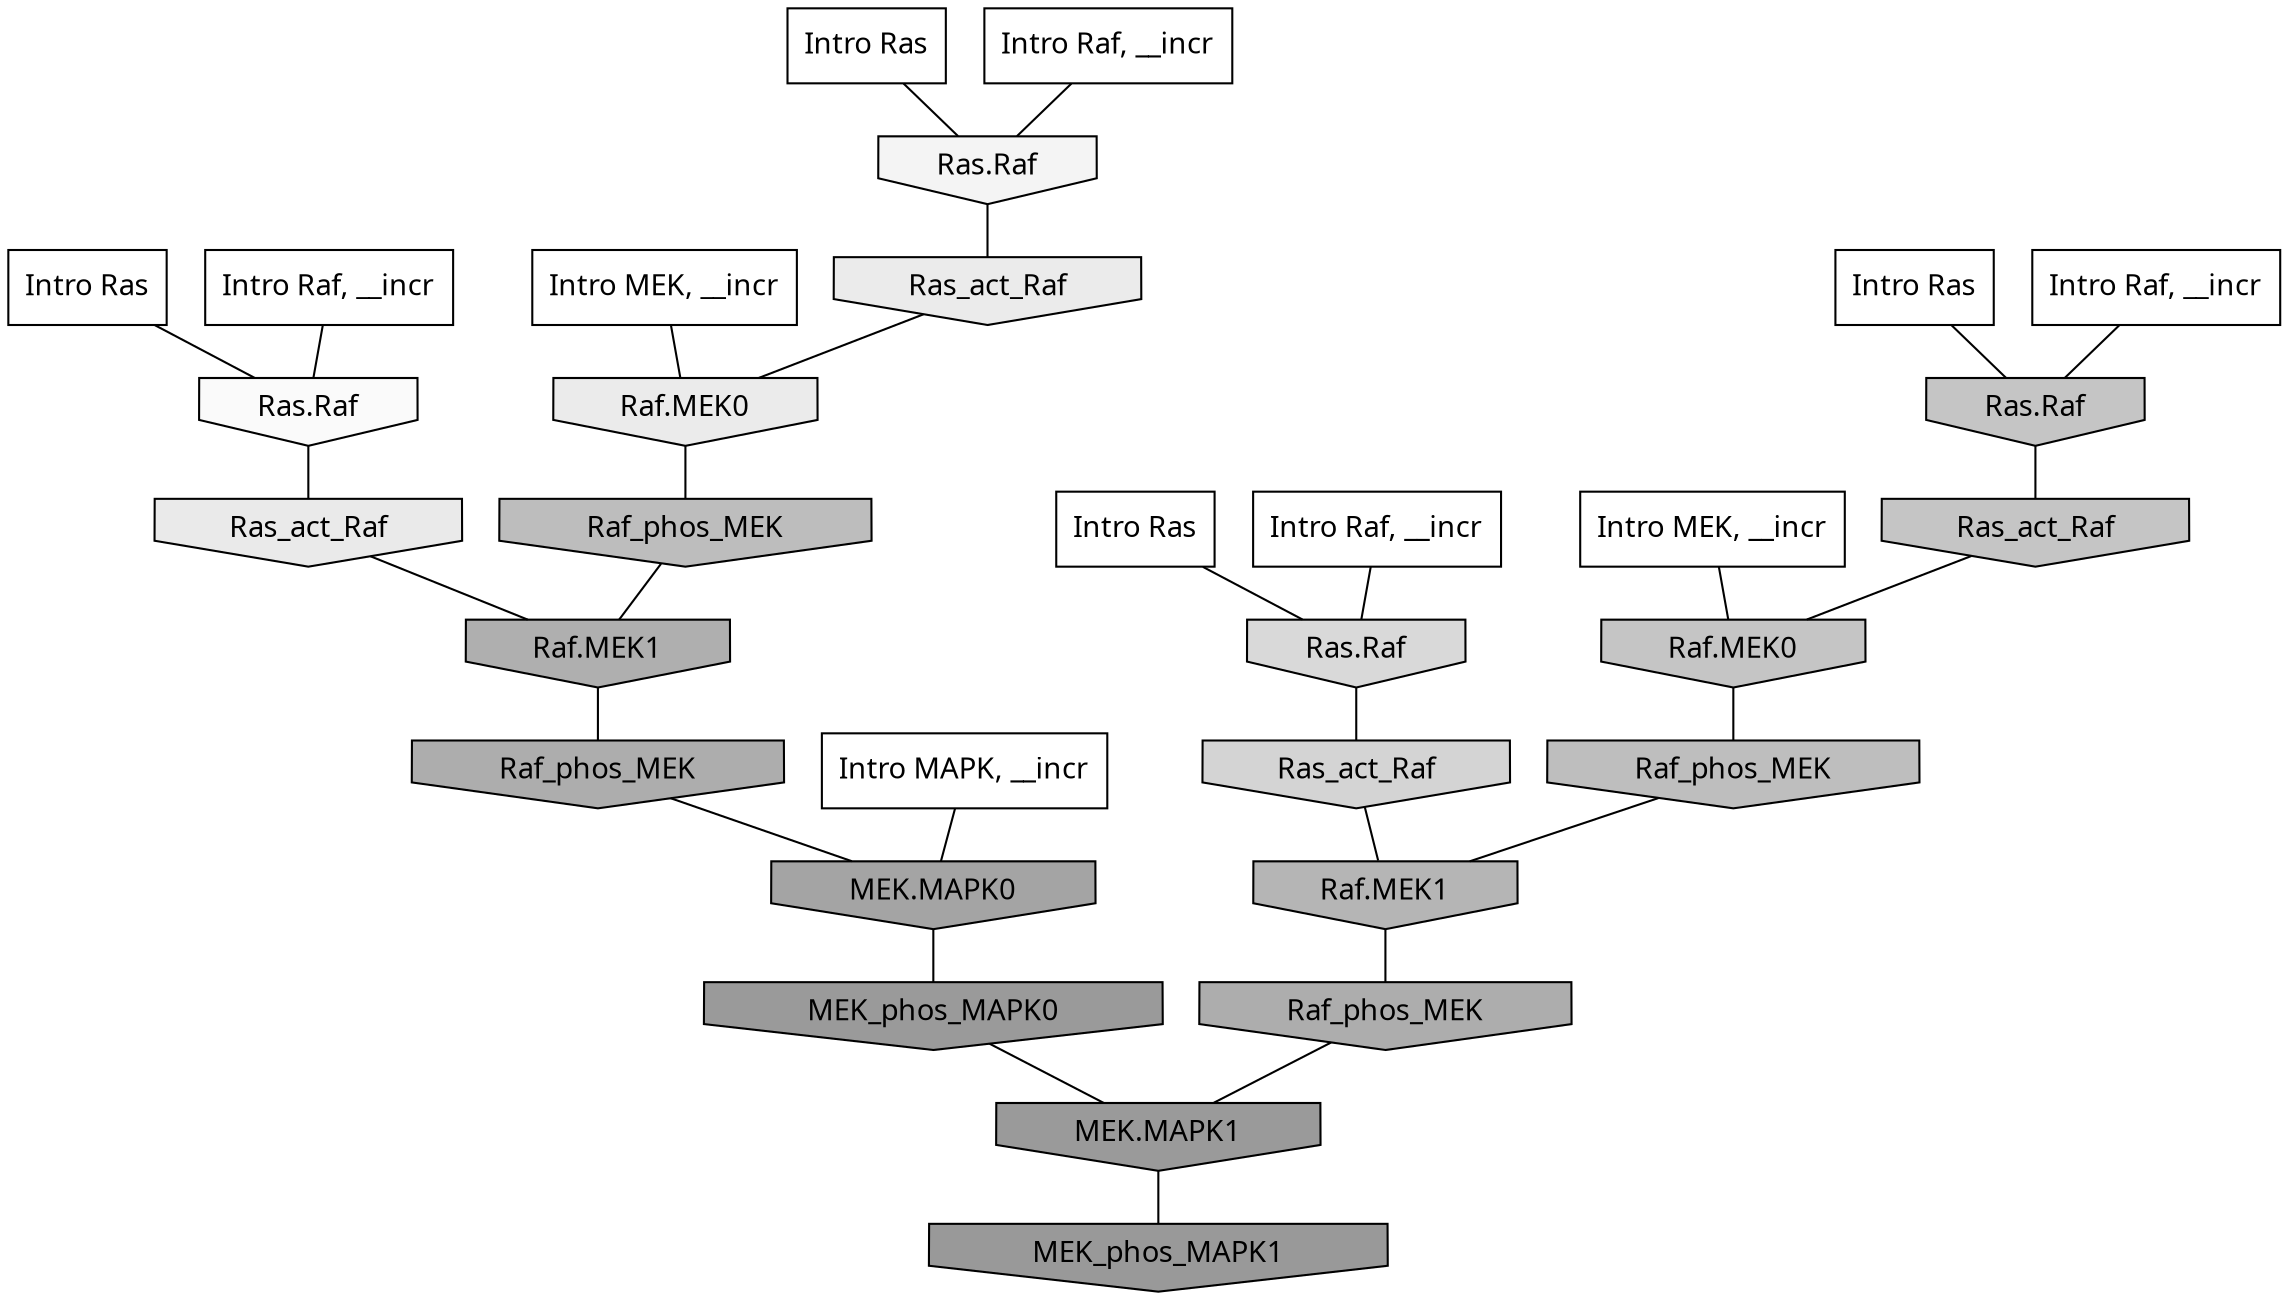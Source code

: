 digraph G{
  rankdir="TB";
  ranksep=0.30;
  node [fontname="CMU Serif"];
  edge [fontname="CMU Serif"];
  
  29 [label="Intro Ras", shape=rectangle, style=filled, fillcolor="0.000 0.000 1.000"]
  
  32 [label="Intro Ras", shape=rectangle, style=filled, fillcolor="0.000 0.000 1.000"]
  
  69 [label="Intro Ras", shape=rectangle, style=filled, fillcolor="0.000 0.000 1.000"]
  
  92 [label="Intro Ras", shape=rectangle, style=filled, fillcolor="0.000 0.000 1.000"]
  
  494 [label="Intro Raf, __incr", shape=rectangle, style=filled, fillcolor="0.000 0.000 1.000"]
  
  549 [label="Intro Raf, __incr", shape=rectangle, style=filled, fillcolor="0.000 0.000 1.000"]
  
  667 [label="Intro Raf, __incr", shape=rectangle, style=filled, fillcolor="0.000 0.000 1.000"]
  
  1092 [label="Intro Raf, __incr", shape=rectangle, style=filled, fillcolor="0.000 0.000 1.000"]
  
  1434 [label="Intro MEK, __incr", shape=rectangle, style=filled, fillcolor="0.000 0.000 1.000"]
  
  1536 [label="Intro MEK, __incr", shape=rectangle, style=filled, fillcolor="0.000 0.000 1.000"]
  
  2135 [label="Intro MAPK, __incr", shape=rectangle, style=filled, fillcolor="0.000 0.000 1.000"]
  
  3442 [label="Ras.Raf", shape=invhouse, style=filled, fillcolor="0.000 0.000 0.979"]
  
  3644 [label="Ras.Raf", shape=invhouse, style=filled, fillcolor="0.000 0.000 0.955"]
  
  4148 [label="Ras_act_Raf", shape=invhouse, style=filled, fillcolor="0.000 0.000 0.921"]
  
  4150 [label="Raf.MEK0", shape=invhouse, style=filled, fillcolor="0.000 0.000 0.921"]
  
  4212 [label="Ras_act_Raf", shape=invhouse, style=filled, fillcolor="0.000 0.000 0.917"]
  
  5418 [label="Ras.Raf", shape=invhouse, style=filled, fillcolor="0.000 0.000 0.848"]
  
  5701 [label="Ras_act_Raf", shape=invhouse, style=filled, fillcolor="0.000 0.000 0.830"]
  
  7162 [label="Ras.Raf", shape=invhouse, style=filled, fillcolor="0.000 0.000 0.773"]
  
  7224 [label="Ras_act_Raf", shape=invhouse, style=filled, fillcolor="0.000 0.000 0.771"]
  
  7229 [label="Raf.MEK0", shape=invhouse, style=filled, fillcolor="0.000 0.000 0.770"]
  
  8104 [label="Raf_phos_MEK", shape=invhouse, style=filled, fillcolor="0.000 0.000 0.745"]
  
  8288 [label="Raf_phos_MEK", shape=invhouse, style=filled, fillcolor="0.000 0.000 0.740"]
  
  9440 [label="Raf.MEK1", shape=invhouse, style=filled, fillcolor="0.000 0.000 0.710"]
  
  10681 [label="Raf.MEK1", shape=invhouse, style=filled, fillcolor="0.000 0.000 0.685"]
  
  11085 [label="Raf_phos_MEK", shape=invhouse, style=filled, fillcolor="0.000 0.000 0.677"]
  
  11211 [label="Raf_phos_MEK", shape=invhouse, style=filled, fillcolor="0.000 0.000 0.676"]
  
  13179 [label="MEK.MAPK0", shape=invhouse, style=filled, fillcolor="0.000 0.000 0.644"]
  
  16064 [label="MEK_phos_MAPK0", shape=invhouse, style=filled, fillcolor="0.000 0.000 0.602"]
  
  16065 [label="MEK.MAPK1", shape=invhouse, style=filled, fillcolor="0.000 0.000 0.602"]
  
  16143 [label="MEK_phos_MAPK1", shape=invhouse, style=filled, fillcolor="0.000 0.000 0.600"]
  
  
  16065 -> 16143 [dir=none, color="0.000 0.000 0.000"] 
  16064 -> 16065 [dir=none, color="0.000 0.000 0.000"] 
  13179 -> 16064 [dir=none, color="0.000 0.000 0.000"] 
  11211 -> 13179 [dir=none, color="0.000 0.000 0.000"] 
  11085 -> 16065 [dir=none, color="0.000 0.000 0.000"] 
  10681 -> 11211 [dir=none, color="0.000 0.000 0.000"] 
  9440 -> 11085 [dir=none, color="0.000 0.000 0.000"] 
  8288 -> 10681 [dir=none, color="0.000 0.000 0.000"] 
  8104 -> 9440 [dir=none, color="0.000 0.000 0.000"] 
  7229 -> 8104 [dir=none, color="0.000 0.000 0.000"] 
  7224 -> 7229 [dir=none, color="0.000 0.000 0.000"] 
  7162 -> 7224 [dir=none, color="0.000 0.000 0.000"] 
  5701 -> 9440 [dir=none, color="0.000 0.000 0.000"] 
  5418 -> 5701 [dir=none, color="0.000 0.000 0.000"] 
  4212 -> 10681 [dir=none, color="0.000 0.000 0.000"] 
  4150 -> 8288 [dir=none, color="0.000 0.000 0.000"] 
  4148 -> 4150 [dir=none, color="0.000 0.000 0.000"] 
  3644 -> 4148 [dir=none, color="0.000 0.000 0.000"] 
  3442 -> 4212 [dir=none, color="0.000 0.000 0.000"] 
  2135 -> 13179 [dir=none, color="0.000 0.000 0.000"] 
  1536 -> 7229 [dir=none, color="0.000 0.000 0.000"] 
  1434 -> 4150 [dir=none, color="0.000 0.000 0.000"] 
  1092 -> 3644 [dir=none, color="0.000 0.000 0.000"] 
  667 -> 5418 [dir=none, color="0.000 0.000 0.000"] 
  549 -> 3442 [dir=none, color="0.000 0.000 0.000"] 
  494 -> 7162 [dir=none, color="0.000 0.000 0.000"] 
  92 -> 7162 [dir=none, color="0.000 0.000 0.000"] 
  69 -> 3644 [dir=none, color="0.000 0.000 0.000"] 
  32 -> 5418 [dir=none, color="0.000 0.000 0.000"] 
  29 -> 3442 [dir=none, color="0.000 0.000 0.000"] 
  
  }
